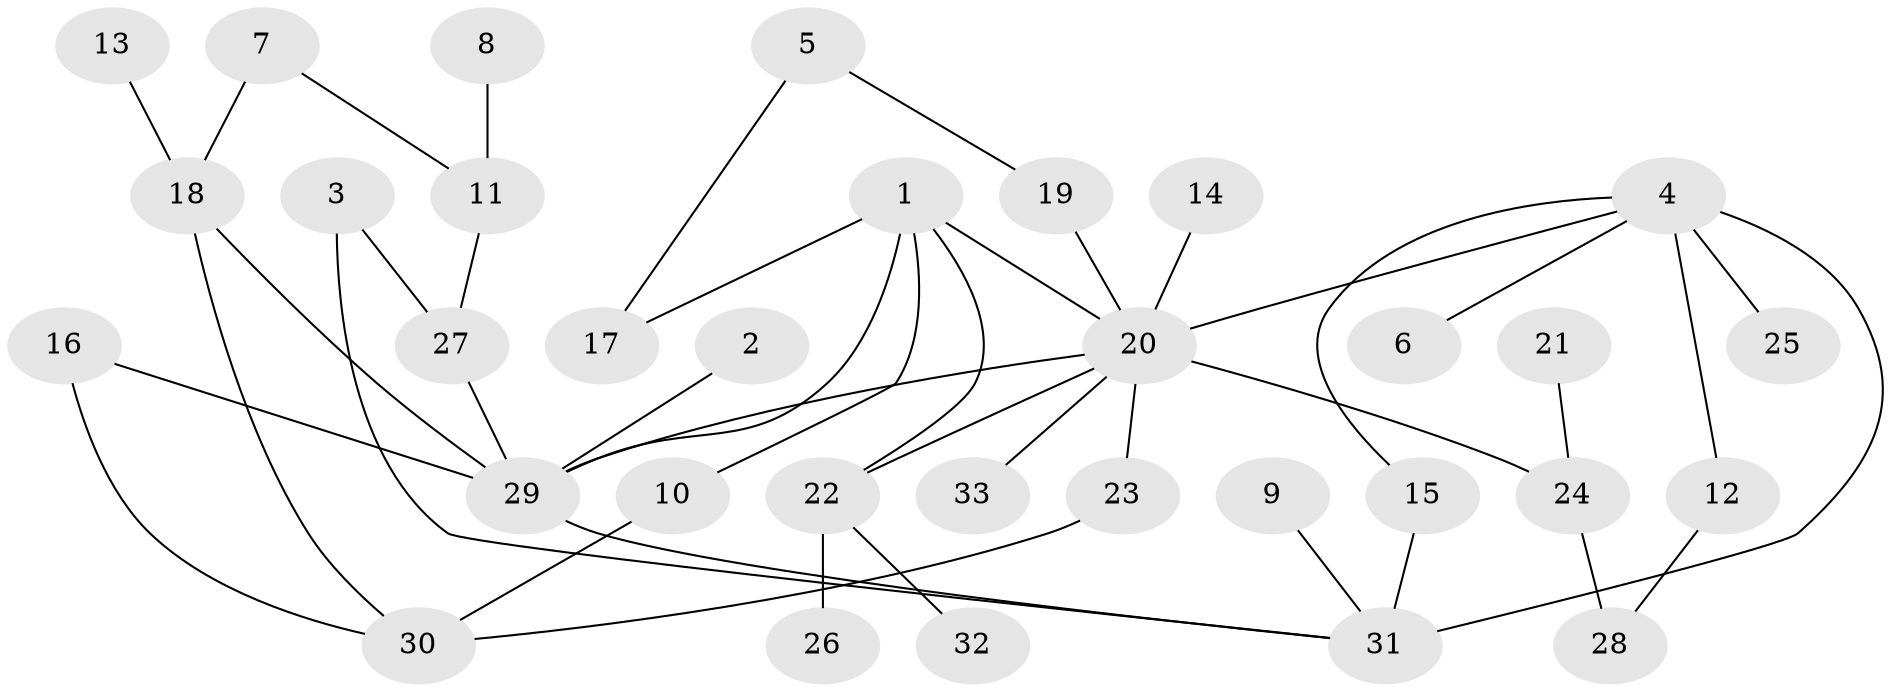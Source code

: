 // original degree distribution, {5: 0.030303030303030304, 3: 0.24242424242424243, 9: 0.015151515151515152, 4: 0.09090909090909091, 8: 0.015151515151515152, 2: 0.25757575757575757, 1: 0.3484848484848485}
// Generated by graph-tools (version 1.1) at 2025/25/03/09/25 03:25:36]
// undirected, 33 vertices, 43 edges
graph export_dot {
graph [start="1"]
  node [color=gray90,style=filled];
  1;
  2;
  3;
  4;
  5;
  6;
  7;
  8;
  9;
  10;
  11;
  12;
  13;
  14;
  15;
  16;
  17;
  18;
  19;
  20;
  21;
  22;
  23;
  24;
  25;
  26;
  27;
  28;
  29;
  30;
  31;
  32;
  33;
  1 -- 10 [weight=1.0];
  1 -- 17 [weight=1.0];
  1 -- 20 [weight=1.0];
  1 -- 22 [weight=1.0];
  1 -- 29 [weight=1.0];
  2 -- 29 [weight=1.0];
  3 -- 27 [weight=1.0];
  3 -- 31 [weight=1.0];
  4 -- 6 [weight=1.0];
  4 -- 12 [weight=1.0];
  4 -- 15 [weight=1.0];
  4 -- 20 [weight=1.0];
  4 -- 25 [weight=1.0];
  4 -- 31 [weight=2.0];
  5 -- 17 [weight=1.0];
  5 -- 19 [weight=1.0];
  7 -- 11 [weight=1.0];
  7 -- 18 [weight=2.0];
  8 -- 11 [weight=1.0];
  9 -- 31 [weight=1.0];
  10 -- 30 [weight=1.0];
  11 -- 27 [weight=1.0];
  12 -- 28 [weight=1.0];
  13 -- 18 [weight=1.0];
  14 -- 20 [weight=1.0];
  15 -- 31 [weight=1.0];
  16 -- 29 [weight=1.0];
  16 -- 30 [weight=1.0];
  18 -- 29 [weight=1.0];
  18 -- 30 [weight=1.0];
  19 -- 20 [weight=1.0];
  20 -- 22 [weight=1.0];
  20 -- 23 [weight=1.0];
  20 -- 24 [weight=1.0];
  20 -- 29 [weight=1.0];
  20 -- 33 [weight=1.0];
  21 -- 24 [weight=1.0];
  22 -- 26 [weight=1.0];
  22 -- 32 [weight=1.0];
  23 -- 30 [weight=1.0];
  24 -- 28 [weight=1.0];
  27 -- 29 [weight=1.0];
  29 -- 31 [weight=1.0];
}

